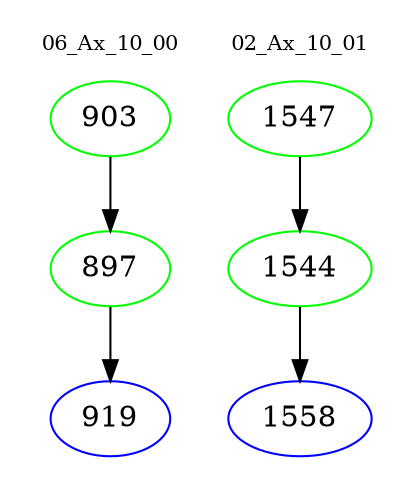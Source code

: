 digraph{
subgraph cluster_0 {
color = white
label = "06_Ax_10_00";
fontsize=10;
T0_903 [label="903", color="green"]
T0_903 -> T0_897 [color="black"]
T0_897 [label="897", color="green"]
T0_897 -> T0_919 [color="black"]
T0_919 [label="919", color="blue"]
}
subgraph cluster_1 {
color = white
label = "02_Ax_10_01";
fontsize=10;
T1_1547 [label="1547", color="green"]
T1_1547 -> T1_1544 [color="black"]
T1_1544 [label="1544", color="green"]
T1_1544 -> T1_1558 [color="black"]
T1_1558 [label="1558", color="blue"]
}
}
